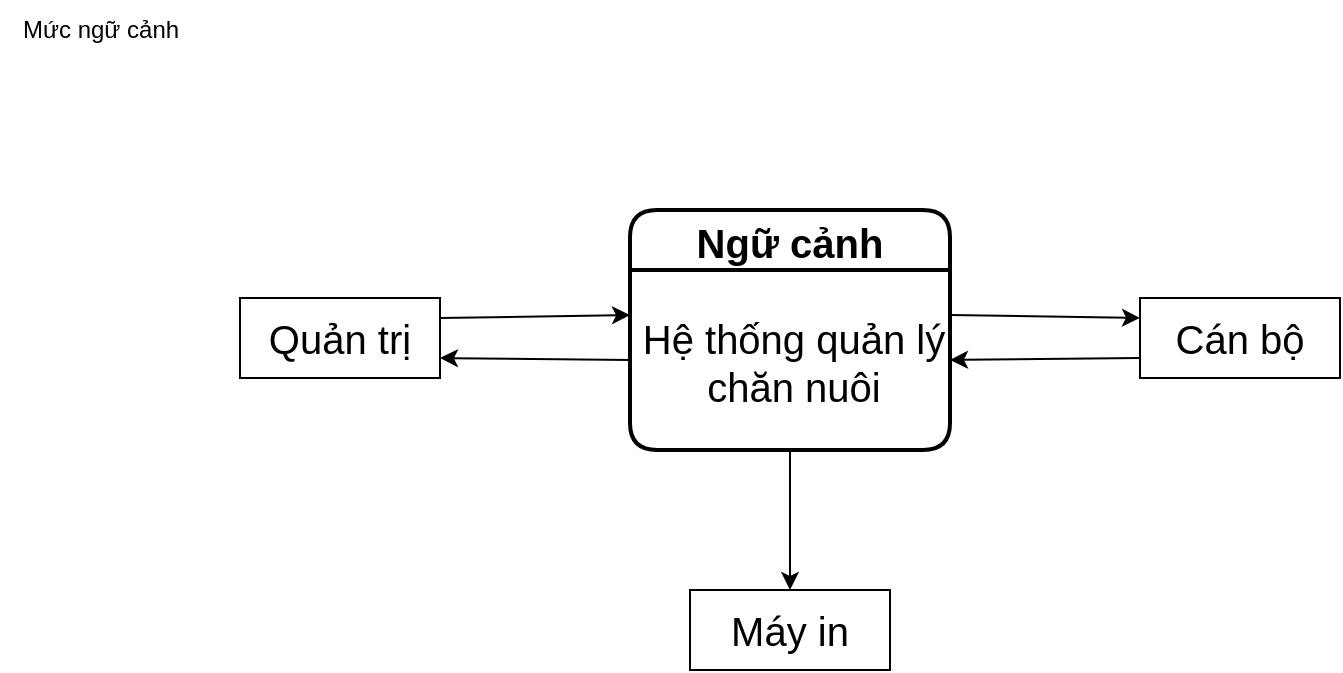 <mxfile version="20.8.23" type="github">
  <diagram name="Page-1" id="0gvU9ToeIHV35Qbm5U2q">
    <mxGraphModel dx="934" dy="506" grid="1" gridSize="10" guides="1" tooltips="1" connect="1" arrows="1" fold="1" page="1" pageScale="1" pageWidth="850" pageHeight="1100" math="0" shadow="0">
      <root>
        <mxCell id="0" />
        <mxCell id="1" parent="0" />
        <mxCell id="LT6I_wnhI_jYB2gAYEy_-1" value="Mức ngữ cảnh" style="text;html=1;align=center;verticalAlign=middle;resizable=0;points=[];autosize=1;strokeColor=none;fillColor=none;" vertex="1" parent="1">
          <mxGeometry x="30" y="55" width="100" height="30" as="geometry" />
        </mxCell>
        <mxCell id="LT6I_wnhI_jYB2gAYEy_-2" value="Ngữ cảnh" style="swimlane;childLayout=stackLayout;horizontal=1;startSize=30;horizontalStack=0;rounded=1;fontSize=20;fontStyle=1;strokeWidth=2;resizeParent=0;resizeLast=1;shadow=0;dashed=0;align=center;" vertex="1" parent="1">
          <mxGeometry x="345" y="160" width="160" height="120" as="geometry" />
        </mxCell>
        <mxCell id="LT6I_wnhI_jYB2gAYEy_-3" value="Hệ thống quản lý &#xa;chăn nuôi" style="align=center;strokeColor=none;fillColor=none;spacingLeft=4;fontSize=20;verticalAlign=middle;resizable=0;rotatable=0;part=1;" vertex="1" parent="LT6I_wnhI_jYB2gAYEy_-2">
          <mxGeometry y="30" width="160" height="90" as="geometry" />
        </mxCell>
        <mxCell id="LT6I_wnhI_jYB2gAYEy_-4" value="Máy in" style="whiteSpace=wrap;html=1;align=center;fontSize=20;" vertex="1" parent="1">
          <mxGeometry x="375" y="350" width="100" height="40" as="geometry" />
        </mxCell>
        <mxCell id="LT6I_wnhI_jYB2gAYEy_-5" value="Quản trị" style="whiteSpace=wrap;html=1;align=center;fontSize=20;" vertex="1" parent="1">
          <mxGeometry x="150" y="204" width="100" height="40" as="geometry" />
        </mxCell>
        <mxCell id="LT6I_wnhI_jYB2gAYEy_-6" value="Cán bộ" style="whiteSpace=wrap;html=1;align=center;fontSize=20;" vertex="1" parent="1">
          <mxGeometry x="600" y="204" width="100" height="40" as="geometry" />
        </mxCell>
        <mxCell id="LT6I_wnhI_jYB2gAYEy_-8" value="" style="endArrow=classic;html=1;rounded=0;fontSize=20;entryX=0.5;entryY=0;entryDx=0;entryDy=0;exitX=0.5;exitY=1;exitDx=0;exitDy=0;" edge="1" parent="1" source="LT6I_wnhI_jYB2gAYEy_-3" target="LT6I_wnhI_jYB2gAYEy_-4">
          <mxGeometry width="50" height="50" relative="1" as="geometry">
            <mxPoint x="270" y="310" as="sourcePoint" />
            <mxPoint x="320" y="260" as="targetPoint" />
          </mxGeometry>
        </mxCell>
        <mxCell id="LT6I_wnhI_jYB2gAYEy_-10" value="" style="endArrow=classic;html=1;rounded=0;fontSize=20;entryX=1;entryY=0.5;entryDx=0;entryDy=0;exitX=0;exitY=0.75;exitDx=0;exitDy=0;" edge="1" parent="1" source="LT6I_wnhI_jYB2gAYEy_-6" target="LT6I_wnhI_jYB2gAYEy_-3">
          <mxGeometry width="50" height="50" relative="1" as="geometry">
            <mxPoint x="420" y="340" as="sourcePoint" />
            <mxPoint x="470" y="290" as="targetPoint" />
          </mxGeometry>
        </mxCell>
        <mxCell id="LT6I_wnhI_jYB2gAYEy_-11" value="" style="endArrow=classic;html=1;rounded=0;fontSize=20;entryX=0;entryY=0.25;entryDx=0;entryDy=0;exitX=1;exitY=0.25;exitDx=0;exitDy=0;" edge="1" parent="1" source="LT6I_wnhI_jYB2gAYEy_-3" target="LT6I_wnhI_jYB2gAYEy_-6">
          <mxGeometry width="50" height="50" relative="1" as="geometry">
            <mxPoint x="280" y="300" as="sourcePoint" />
            <mxPoint x="550" y="220" as="targetPoint" />
          </mxGeometry>
        </mxCell>
        <mxCell id="LT6I_wnhI_jYB2gAYEy_-12" value="" style="endArrow=classic;html=1;rounded=0;fontSize=20;entryX=1;entryY=0.75;entryDx=0;entryDy=0;exitX=0;exitY=0.5;exitDx=0;exitDy=0;" edge="1" parent="1" source="LT6I_wnhI_jYB2gAYEy_-3" target="LT6I_wnhI_jYB2gAYEy_-5">
          <mxGeometry width="50" height="50" relative="1" as="geometry">
            <mxPoint x="330" y="240" as="sourcePoint" />
            <mxPoint x="258" y="230" as="targetPoint" />
            <Array as="points" />
          </mxGeometry>
        </mxCell>
        <mxCell id="LT6I_wnhI_jYB2gAYEy_-13" value="" style="endArrow=classic;html=1;rounded=0;fontSize=20;entryX=0;entryY=0.25;entryDx=0;entryDy=0;exitX=1;exitY=0.25;exitDx=0;exitDy=0;" edge="1" parent="1" source="LT6I_wnhI_jYB2gAYEy_-5" target="LT6I_wnhI_jYB2gAYEy_-3">
          <mxGeometry width="50" height="50" relative="1" as="geometry">
            <mxPoint x="260" y="215" as="sourcePoint" />
            <mxPoint x="350" y="215" as="targetPoint" />
          </mxGeometry>
        </mxCell>
      </root>
    </mxGraphModel>
  </diagram>
</mxfile>
